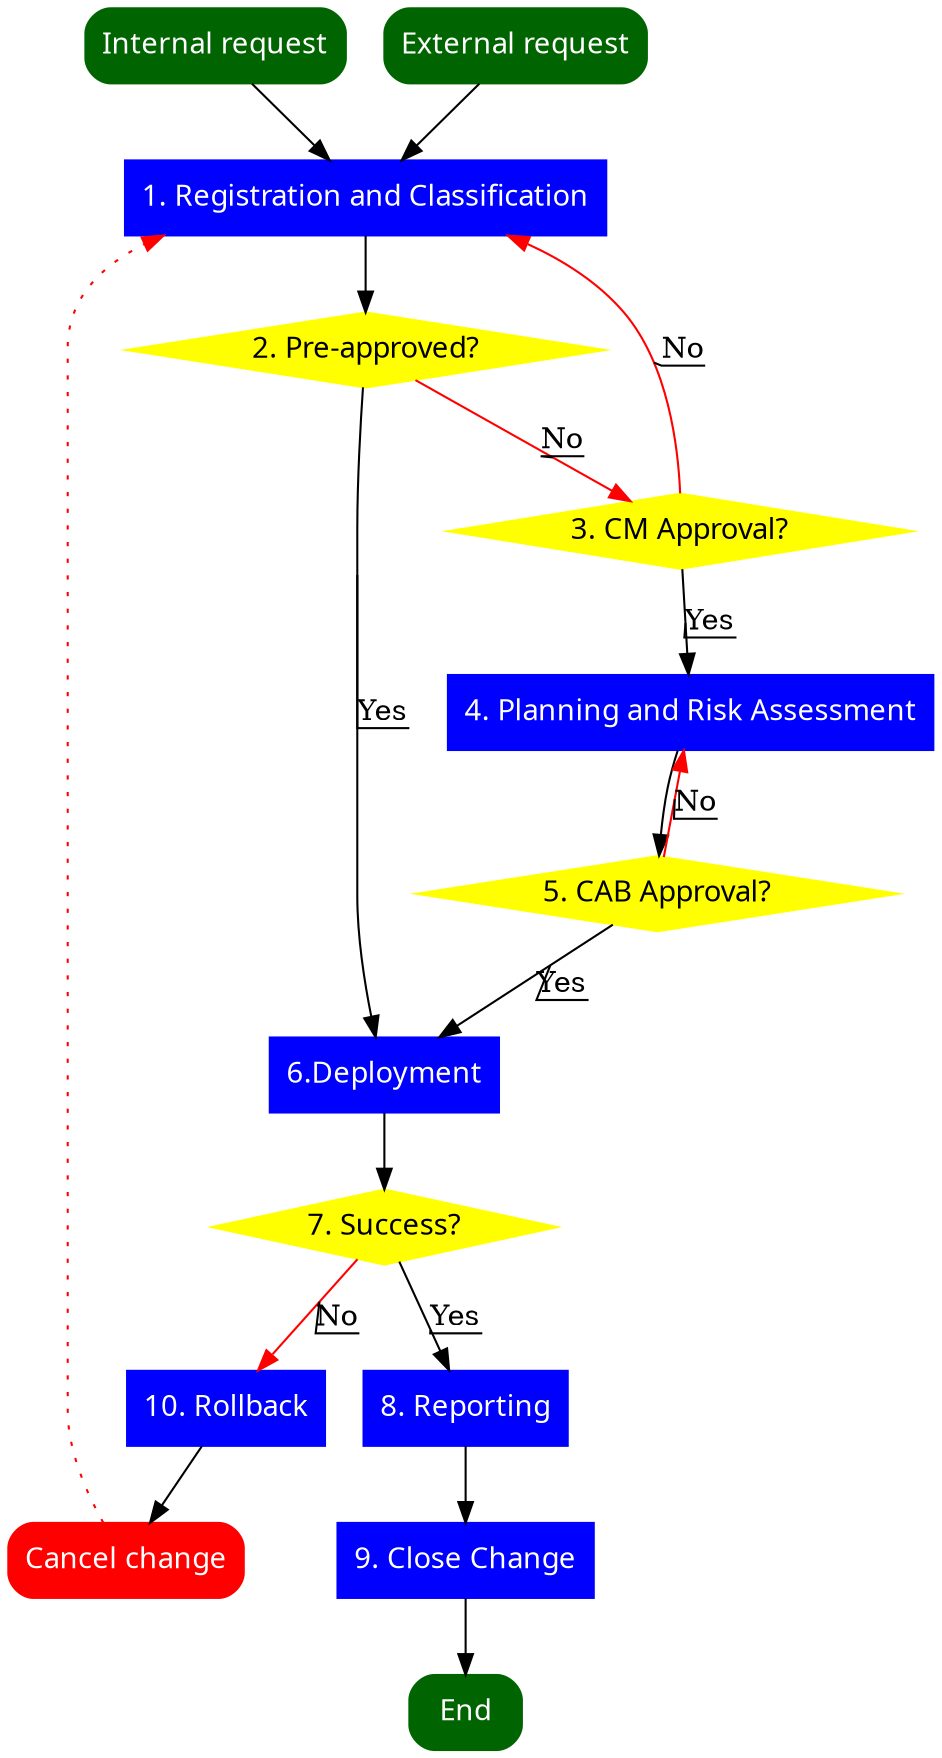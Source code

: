 digraph {
    node[fontname="Verdana", style=rounded]
    internal_change[
        shape=box, 
        style="rounded,filled", 
        color=darkgreen, 
        fontcolor=white,
        label="Internal request"];
    external_change[
        shape=box, 
        style="rounded,filled", 
        color=darkgreen, 
        fontcolor=white,
        label="External request"];
    end_finish[
        shape=box, 
        style="rounded,filled", 
        color=darkgreen,
        fontcolor=white,              
        label="End"];
    end_cancel[
        shape=box, 
        style="rounded,filled", 
        color=red, 
        fontcolor=white,
        label="Cancel change"];
    registration[
        shape=box, 
        style=filled,
        color=blue,
        fontcolor=white,
        label="1. Registration and Classification"];
    deployment[
        shape=box, 
        style=filled,
        color=blue,
        fontcolor=white,
        label="6.Deployment"];
    planning[
        shape=box, 
        style=filled,
        color=blue,
        fontcolor=white,
        label="4. Planning and Risk Assessment"];
    rollback[
        shape=box, 
        style=filled,
        color=blue,
        fontcolor=white,
        label="10. Rollback"];
    reporting[
        shape=box, 
        style=filled,
        color=blue,
        fontcolor=white,
        label="8. Reporting"];
    close[
        shape=box, 
        style=filled,
        color=blue,
        fontcolor=white,
        label="9. Close Change"];

    if_preapproved[
        shape=diamond, 
        style=filled,
        color=yellow,
        label="2. Pre-approved?"];
    if_cmapproved[
        shape=diamond,
        style=filled,
        color=yellow, 
        label="3. CM Approval?"];
    if_cabapproved[
        shape=diamond,
        style=filled,
        color=yellow, 
        label="5. CAB Approval?"];
    if_changesuccess[
        shape=diamond,
        style=filled,
        color=yellow, 
        label="7. Success?"];

    internal_change -> registration;
    external_change -> registration
    registration -> if_preapproved;
    if_preapproved -> deployment[
        label=Yes,
        decorate=true];
    if_preapproved -> if_cmapproved[
        label=No, 
        color=red
        decorate=true];
    if_cmapproved -> planning[
        label=Yes,
        decorate=true];
    if_cmapproved -> registration[
        label=No, 
        color=red, 
        decorate=true];
    planning -> if_cabapproved
    if_cabapproved -> deployment[
        label=Yes,
        decorate=true];
    if_cabapproved -> planning[
        label=No, 
        color=red,
        decorate=true];
    deployment -> if_changesuccess
    if_changesuccess -> reporting[
        label=Yes,
        decorate=true];
    if_changesuccess -> rollback[
        label=No, 
        color=red,
        decorate=true];
    rollback -> end_cancel;
    reporting -> close;
    close -> end_finish;
    end_cancel -> registration [
        color=red,
        style=dotted,
    ];
}